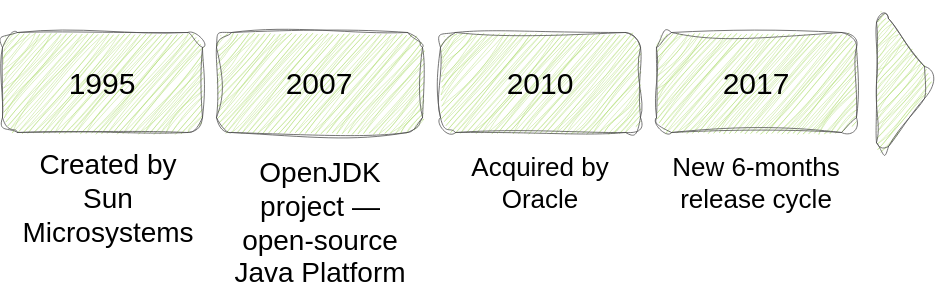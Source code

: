 <mxfile version="24.1.0" type="device">
  <diagram name="Page-1" id="0VXrRRr5yKsf7Mrg1vN5">
    <mxGraphModel dx="683" dy="351" grid="1" gridSize="10" guides="1" tooltips="1" connect="1" arrows="1" fold="1" page="1" pageScale="1" pageWidth="850" pageHeight="1100" math="0" shadow="0">
      <root>
        <mxCell id="0" />
        <mxCell id="1" parent="0" />
        <mxCell id="twJZAlfTH8MTjaJ9DCyw-2" value="&lt;font style=&quot;font-size: 15px;&quot;&gt;1995&lt;/font&gt;" style="rounded=1;whiteSpace=wrap;html=1;fillColor=#A7DA64;shadow=0;strokeColor=#545454;strokeWidth=0.4;perimeterSpacing=0;sketch=1;curveFitting=1;jiggle=2;" vertex="1" parent="1">
          <mxGeometry x="63" y="430" width="100" height="50" as="geometry" />
        </mxCell>
        <mxCell id="twJZAlfTH8MTjaJ9DCyw-3" value="&lt;font style=&quot;font-size: 15px;&quot;&gt;2007&lt;/font&gt;" style="rounded=1;whiteSpace=wrap;html=1;fillColor=#A7DA64;shadow=0;strokeColor=#545454;strokeWidth=0.4;sketch=1;curveFitting=1;jiggle=2;align=center;verticalAlign=middle;fontFamily=Helvetica;fontSize=12;fontColor=default;" vertex="1" parent="1">
          <mxGeometry x="170" y="430" width="103" height="50" as="geometry" />
        </mxCell>
        <mxCell id="twJZAlfTH8MTjaJ9DCyw-4" value="&lt;font style=&quot;font-size: 15px;&quot;&gt;2010&lt;/font&gt;" style="rounded=1;whiteSpace=wrap;html=1;fillColor=#A7DA64;shadow=0;strokeColor=#545454;glass=0;strokeWidth=0.4;sketch=1;curveFitting=1;jiggle=2;align=center;verticalAlign=middle;fontFamily=Helvetica;fontSize=12;fontColor=default;" vertex="1" parent="1">
          <mxGeometry x="282" y="430" width="100" height="50" as="geometry" />
        </mxCell>
        <mxCell id="twJZAlfTH8MTjaJ9DCyw-6" value="" style="triangle;whiteSpace=wrap;html=1;rounded=1;fillColor=#A7DA64;shadow=0;strokeColor=#545454;sketch=1;curveFitting=1;jiggle=2;strokeWidth=0.4;align=center;verticalAlign=middle;fontFamily=Helvetica;fontSize=12;fontColor=default;" vertex="1" parent="1">
          <mxGeometry x="500" y="415" width="30" height="80" as="geometry" />
        </mxCell>
        <mxCell id="twJZAlfTH8MTjaJ9DCyw-7" value="&lt;font style=&quot;font-size: 14px;&quot;&gt;Created by&lt;/font&gt;&lt;div style=&quot;font-size: 14px;&quot;&gt;&lt;font style=&quot;font-size: 14px;&quot;&gt;Sun Microsystems&lt;/font&gt;&lt;/div&gt;" style="text;html=1;align=center;verticalAlign=middle;whiteSpace=wrap;rounded=0;sketch=1;curveFitting=1;jiggle=2;" vertex="1" parent="1">
          <mxGeometry x="69" y="490" width="94" height="45" as="geometry" />
        </mxCell>
        <mxCell id="twJZAlfTH8MTjaJ9DCyw-9" value="&lt;font style=&quot;font-size: 13px;&quot;&gt;Acquired by Oracle&lt;/font&gt;" style="text;html=1;align=center;verticalAlign=middle;whiteSpace=wrap;rounded=0;sketch=1;curveFitting=1;jiggle=2;" vertex="1" parent="1">
          <mxGeometry x="285" y="490" width="94" height="30" as="geometry" />
        </mxCell>
        <mxCell id="twJZAlfTH8MTjaJ9DCyw-19" value="&lt;span style=&quot;font-size: 14px;&quot;&gt;OpenJDK project —&lt;/span&gt;&lt;br&gt;&lt;span style=&quot;font-size: 14px;&quot;&gt;open-source Java Platform&lt;/span&gt;" style="text;html=1;align=center;verticalAlign=middle;whiteSpace=wrap;rounded=0;sketch=1;curveFitting=1;jiggle=2;" vertex="1" parent="1">
          <mxGeometry x="174.5" y="490" width="94" height="70" as="geometry" />
        </mxCell>
        <mxCell id="twJZAlfTH8MTjaJ9DCyw-20" value="&lt;font style=&quot;font-size: 15px;&quot;&gt;2017&lt;/font&gt;" style="rounded=1;whiteSpace=wrap;html=1;fillColor=#A7DA64;shadow=0;strokeColor=#545454;glass=0;strokeWidth=0.4;sketch=1;curveFitting=1;jiggle=2;align=center;verticalAlign=middle;fontFamily=Helvetica;fontSize=12;fontColor=default;" vertex="1" parent="1">
          <mxGeometry x="390" y="430" width="100" height="50" as="geometry" />
        </mxCell>
        <mxCell id="twJZAlfTH8MTjaJ9DCyw-21" value="&lt;font style=&quot;font-size: 13px;&quot;&gt;New 6-months release cycle&lt;/font&gt;" style="text;html=1;align=center;verticalAlign=middle;whiteSpace=wrap;rounded=0;sketch=1;curveFitting=1;jiggle=2;" vertex="1" parent="1">
          <mxGeometry x="393" y="490" width="94" height="30" as="geometry" />
        </mxCell>
      </root>
    </mxGraphModel>
  </diagram>
</mxfile>
